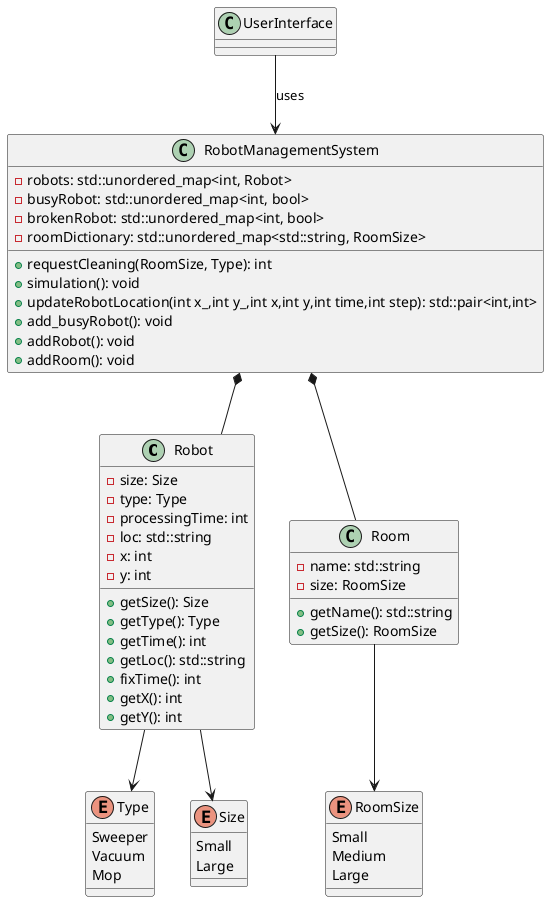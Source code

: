 @startuml overview

class Robot {
    - size: Size
    - type: Type
    - processingTime: int
    - loc: std::string
    - x: int
    - y: int
    + getSize(): Size
    + getType(): Type
    + getTime(): int
    + getLoc(): std::string
    + fixTime(): int
    + getX(): int
    + getY(): int
}

class Room {
    - name: std::string
    - size: RoomSize
    + getName(): std::string
    + getSize(): RoomSize
}

enum RoomSize {
  Small 
  Medium
  Large 
}

enum Type {
  Sweeper
  Vacuum
  Mop
}

enum Size {
  Small
  Large
}

class UserInterface {
}

class RobotManagementSystem {
  - robots: std::unordered_map<int, Robot>
  - busyRobot: std::unordered_map<int, bool>
  - brokenRobot: std::unordered_map<int, bool>
  - roomDictionary: std::unordered_map<std::string, RoomSize>
  + requestCleaning(RoomSize, Type): int
  + simulation(): void
  + updateRobotLocation(int x_,int y_,int x,int y,int time,int step): std::pair<int,int>
  + add_busyRobot(): void
  + addRobot(): void
  + addRoom(): void
}

UserInterface --> RobotManagementSystem: uses
RobotManagementSystem *-- Robot
RobotManagementSystem *-- Room
Room --> RoomSize
Robot --> Type
Robot --> Size
@enduml